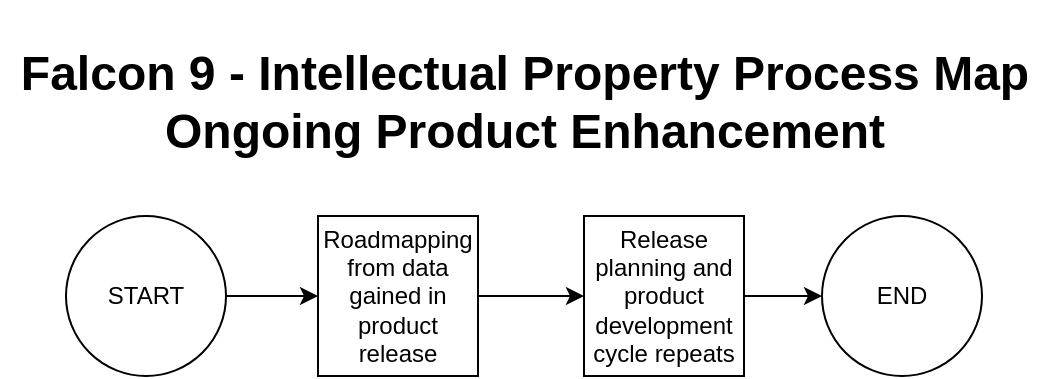 <mxfile>
    <diagram id="PbFvnkKS_HCDwxyT2tBo" name="Page-1">
        <mxGraphModel dx="1006" dy="1080" grid="0" gridSize="10" guides="1" tooltips="1" connect="1" arrows="1" fold="1" page="1" pageScale="1" pageWidth="850" pageHeight="1100" background="#ffffff" math="0" shadow="0">
            <root>
                <mxCell id="0"/>
                <mxCell id="1" parent="0"/>
                <mxCell id="2" value="&lt;h1 style=&quot;color: rgb(240 , 240 , 240) ; font-family: &amp;#34;helvetica&amp;#34; ; font-style: normal ; letter-spacing: normal ; text-indent: 0px ; text-transform: none ; word-spacing: 0px&quot;&gt;&lt;font color=&quot;#000000&quot; style=&quot;background-color: rgb(255 , 255 , 255)&quot;&gt;Falcon 9 - Intellectual Property Process Map Ongoing Product Enhancement&lt;/font&gt;&lt;/h1&gt;" style="text;whiteSpace=wrap;html=1;align=center;" parent="1" vertex="1">
                    <mxGeometry x="163" y="22" width="525" height="74" as="geometry"/>
                </mxCell>
                <mxCell id="5" value="" style="edgeStyle=none;html=1;strokeColor=#000000;" parent="1" source="3" target="4" edge="1">
                    <mxGeometry relative="1" as="geometry"/>
                </mxCell>
                <mxCell id="3" value="START" style="ellipse;whiteSpace=wrap;html=1;aspect=fixed;" parent="1" vertex="1">
                    <mxGeometry x="196" y="130" width="80" height="80" as="geometry"/>
                </mxCell>
                <mxCell id="7" value="" style="edgeStyle=none;html=1;strokeColor=#000000;" edge="1" parent="1" source="4" target="6">
                    <mxGeometry relative="1" as="geometry"/>
                </mxCell>
                <mxCell id="4" value="Roadmapping from data gained in product release" style="whiteSpace=wrap;html=1;aspect=fixed;" parent="1" vertex="1">
                    <mxGeometry x="322" y="130" width="80" height="80" as="geometry"/>
                </mxCell>
                <mxCell id="9" value="" style="edgeStyle=none;html=1;strokeColor=#000000;" edge="1" parent="1" source="6" target="8">
                    <mxGeometry relative="1" as="geometry"/>
                </mxCell>
                <mxCell id="6" value="Release planning and product development cycle repeats" style="whiteSpace=wrap;html=1;aspect=fixed;" vertex="1" parent="1">
                    <mxGeometry x="455" y="130" width="80" height="80" as="geometry"/>
                </mxCell>
                <mxCell id="8" value="END" style="ellipse;whiteSpace=wrap;html=1;aspect=fixed;" vertex="1" parent="1">
                    <mxGeometry x="574" y="130" width="80" height="80" as="geometry"/>
                </mxCell>
            </root>
        </mxGraphModel>
    </diagram>
</mxfile>